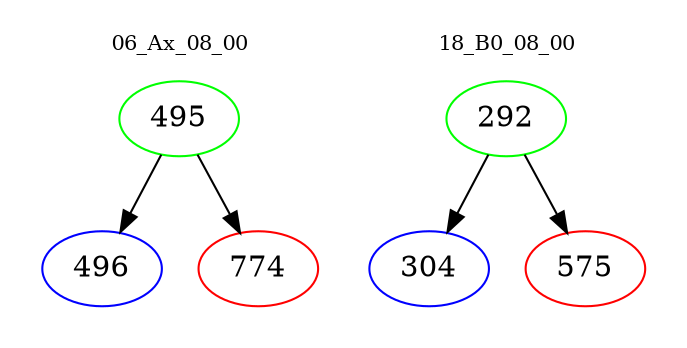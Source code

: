 digraph{
subgraph cluster_0 {
color = white
label = "06_Ax_08_00";
fontsize=10;
T0_495 [label="495", color="green"]
T0_495 -> T0_496 [color="black"]
T0_496 [label="496", color="blue"]
T0_495 -> T0_774 [color="black"]
T0_774 [label="774", color="red"]
}
subgraph cluster_1 {
color = white
label = "18_B0_08_00";
fontsize=10;
T1_292 [label="292", color="green"]
T1_292 -> T1_304 [color="black"]
T1_304 [label="304", color="blue"]
T1_292 -> T1_575 [color="black"]
T1_575 [label="575", color="red"]
}
}
